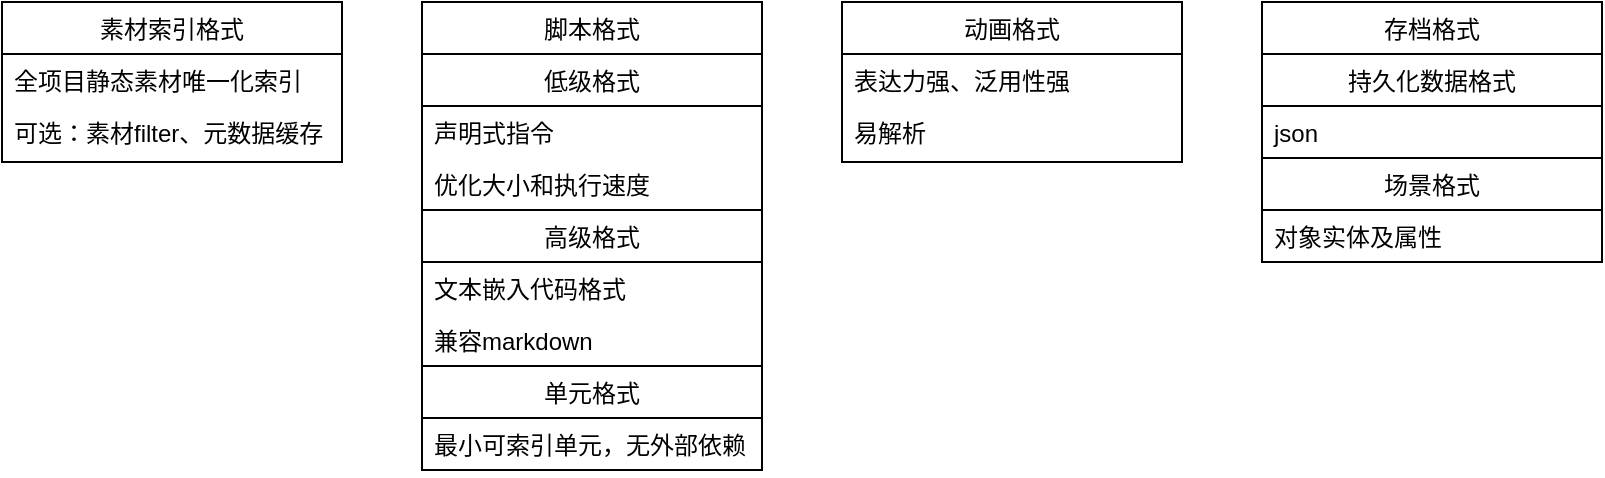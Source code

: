 <mxfile version="20.8.21" type="device"><diagram id="C5RBs43oDa-KdzZeNtuy" name="Page-1"><mxGraphModel dx="1066" dy="564" grid="1" gridSize="10" guides="1" tooltips="1" connect="1" arrows="1" fold="1" page="1" pageScale="1" pageWidth="827" pageHeight="1169" math="0" shadow="0"><root><mxCell id="WIyWlLk6GJQsqaUBKTNV-0"/><mxCell id="WIyWlLk6GJQsqaUBKTNV-1" parent="WIyWlLk6GJQsqaUBKTNV-0"/><mxCell id="zkfFHV4jXpPFQw0GAbJ--0" value="素材索引格式" style="swimlane;fontStyle=0;align=center;verticalAlign=top;childLayout=stackLayout;horizontal=1;startSize=26;horizontalStack=0;resizeParent=1;resizeLast=0;collapsible=1;marginBottom=0;rounded=0;shadow=0;strokeWidth=1;" parent="WIyWlLk6GJQsqaUBKTNV-1" vertex="1"><mxGeometry x="100" y="110" width="170" height="80" as="geometry"><mxRectangle x="230" y="140" width="160" height="26" as="alternateBounds"/></mxGeometry></mxCell><mxCell id="zkfFHV4jXpPFQw0GAbJ--1" value="全项目静态素材唯一化索引" style="text;align=left;verticalAlign=top;spacingLeft=4;spacingRight=4;overflow=hidden;rotatable=0;points=[[0,0.5],[1,0.5]];portConstraint=eastwest;" parent="zkfFHV4jXpPFQw0GAbJ--0" vertex="1"><mxGeometry y="26" width="170" height="26" as="geometry"/></mxCell><mxCell id="zkfFHV4jXpPFQw0GAbJ--2" value="可选：素材filter、元数据缓存" style="text;align=left;verticalAlign=top;spacingLeft=4;spacingRight=4;overflow=hidden;rotatable=0;points=[[0,0.5],[1,0.5]];portConstraint=eastwest;rounded=0;shadow=0;html=0;" parent="zkfFHV4jXpPFQw0GAbJ--0" vertex="1"><mxGeometry y="52" width="170" height="26" as="geometry"/></mxCell><mxCell id="bM7ppDFWDu40UWwr5Pl4-0" value="脚本格式" style="swimlane;fontStyle=0;align=center;verticalAlign=top;childLayout=stackLayout;horizontal=1;startSize=26;horizontalStack=0;resizeParent=1;resizeLast=0;collapsible=1;marginBottom=0;rounded=0;shadow=0;strokeWidth=1;" vertex="1" parent="WIyWlLk6GJQsqaUBKTNV-1"><mxGeometry x="310" y="110" width="170" height="234" as="geometry"><mxRectangle x="230" y="140" width="160" height="26" as="alternateBounds"/></mxGeometry></mxCell><mxCell id="bM7ppDFWDu40UWwr5Pl4-3" value="低级格式" style="swimlane;fontStyle=0;childLayout=stackLayout;horizontal=1;startSize=26;fillColor=none;horizontalStack=0;resizeParent=1;resizeParentMax=0;resizeLast=0;collapsible=1;marginBottom=0;" vertex="1" parent="bM7ppDFWDu40UWwr5Pl4-0"><mxGeometry y="26" width="170" height="78" as="geometry"/></mxCell><mxCell id="bM7ppDFWDu40UWwr5Pl4-4" value="声明式指令" style="text;strokeColor=none;fillColor=none;align=left;verticalAlign=top;spacingLeft=4;spacingRight=4;overflow=hidden;rotatable=0;points=[[0,0.5],[1,0.5]];portConstraint=eastwest;" vertex="1" parent="bM7ppDFWDu40UWwr5Pl4-3"><mxGeometry y="26" width="170" height="26" as="geometry"/></mxCell><mxCell id="bM7ppDFWDu40UWwr5Pl4-5" value="优化大小和执行速度" style="text;strokeColor=none;fillColor=none;align=left;verticalAlign=top;spacingLeft=4;spacingRight=4;overflow=hidden;rotatable=0;points=[[0,0.5],[1,0.5]];portConstraint=eastwest;" vertex="1" parent="bM7ppDFWDu40UWwr5Pl4-3"><mxGeometry y="52" width="170" height="26" as="geometry"/></mxCell><mxCell id="bM7ppDFWDu40UWwr5Pl4-7" value="高级格式" style="swimlane;fontStyle=0;childLayout=stackLayout;horizontal=1;startSize=26;fillColor=none;horizontalStack=0;resizeParent=1;resizeParentMax=0;resizeLast=0;collapsible=1;marginBottom=0;" vertex="1" parent="bM7ppDFWDu40UWwr5Pl4-0"><mxGeometry y="104" width="170" height="78" as="geometry"/></mxCell><mxCell id="bM7ppDFWDu40UWwr5Pl4-8" value="文本嵌入代码格式" style="text;strokeColor=none;fillColor=none;align=left;verticalAlign=top;spacingLeft=4;spacingRight=4;overflow=hidden;rotatable=0;points=[[0,0.5],[1,0.5]];portConstraint=eastwest;" vertex="1" parent="bM7ppDFWDu40UWwr5Pl4-7"><mxGeometry y="26" width="170" height="26" as="geometry"/></mxCell><mxCell id="bM7ppDFWDu40UWwr5Pl4-10" value="兼容markdown" style="text;strokeColor=none;fillColor=none;align=left;verticalAlign=top;spacingLeft=4;spacingRight=4;overflow=hidden;rotatable=0;points=[[0,0.5],[1,0.5]];portConstraint=eastwest;" vertex="1" parent="bM7ppDFWDu40UWwr5Pl4-7"><mxGeometry y="52" width="170" height="26" as="geometry"/></mxCell><mxCell id="bM7ppDFWDu40UWwr5Pl4-25" value="单元格式" style="swimlane;fontStyle=0;childLayout=stackLayout;horizontal=1;startSize=26;fillColor=none;horizontalStack=0;resizeParent=1;resizeParentMax=0;resizeLast=0;collapsible=1;marginBottom=0;" vertex="1" parent="bM7ppDFWDu40UWwr5Pl4-0"><mxGeometry y="182" width="170" height="52" as="geometry"/></mxCell><mxCell id="bM7ppDFWDu40UWwr5Pl4-26" value="最小可索引单元，无外部依赖" style="text;strokeColor=none;fillColor=none;align=left;verticalAlign=top;spacingLeft=4;spacingRight=4;overflow=hidden;rotatable=0;points=[[0,0.5],[1,0.5]];portConstraint=eastwest;" vertex="1" parent="bM7ppDFWDu40UWwr5Pl4-25"><mxGeometry y="26" width="170" height="26" as="geometry"/></mxCell><mxCell id="bM7ppDFWDu40UWwr5Pl4-11" value="动画格式" style="swimlane;fontStyle=0;align=center;verticalAlign=top;childLayout=stackLayout;horizontal=1;startSize=26;horizontalStack=0;resizeParent=1;resizeLast=0;collapsible=1;marginBottom=0;rounded=0;shadow=0;strokeWidth=1;" vertex="1" parent="WIyWlLk6GJQsqaUBKTNV-1"><mxGeometry x="520" y="110" width="170" height="80" as="geometry"><mxRectangle x="230" y="140" width="160" height="26" as="alternateBounds"/></mxGeometry></mxCell><mxCell id="bM7ppDFWDu40UWwr5Pl4-12" value="表达力强、泛用性强" style="text;align=left;verticalAlign=top;spacingLeft=4;spacingRight=4;overflow=hidden;rotatable=0;points=[[0,0.5],[1,0.5]];portConstraint=eastwest;" vertex="1" parent="bM7ppDFWDu40UWwr5Pl4-11"><mxGeometry y="26" width="170" height="26" as="geometry"/></mxCell><mxCell id="bM7ppDFWDu40UWwr5Pl4-13" value="易解析" style="text;align=left;verticalAlign=top;spacingLeft=4;spacingRight=4;overflow=hidden;rotatable=0;points=[[0,0.5],[1,0.5]];portConstraint=eastwest;rounded=0;shadow=0;html=0;" vertex="1" parent="bM7ppDFWDu40UWwr5Pl4-11"><mxGeometry y="52" width="170" height="26" as="geometry"/></mxCell><mxCell id="bM7ppDFWDu40UWwr5Pl4-17" value="存档格式" style="swimlane;fontStyle=0;align=center;verticalAlign=top;childLayout=stackLayout;horizontal=1;startSize=26;horizontalStack=0;resizeParent=1;resizeLast=0;collapsible=1;marginBottom=0;rounded=0;shadow=0;strokeWidth=1;" vertex="1" parent="WIyWlLk6GJQsqaUBKTNV-1"><mxGeometry x="730" y="110" width="170" height="130" as="geometry"><mxRectangle x="230" y="140" width="160" height="26" as="alternateBounds"/></mxGeometry></mxCell><mxCell id="bM7ppDFWDu40UWwr5Pl4-18" value="持久化数据格式" style="swimlane;fontStyle=0;childLayout=stackLayout;horizontal=1;startSize=26;fillColor=none;horizontalStack=0;resizeParent=1;resizeParentMax=0;resizeLast=0;collapsible=1;marginBottom=0;" vertex="1" parent="bM7ppDFWDu40UWwr5Pl4-17"><mxGeometry y="26" width="170" height="52" as="geometry"/></mxCell><mxCell id="bM7ppDFWDu40UWwr5Pl4-19" value="json" style="text;strokeColor=none;fillColor=none;align=left;verticalAlign=top;spacingLeft=4;spacingRight=4;overflow=hidden;rotatable=0;points=[[0,0.5],[1,0.5]];portConstraint=eastwest;" vertex="1" parent="bM7ppDFWDu40UWwr5Pl4-18"><mxGeometry y="26" width="170" height="26" as="geometry"/></mxCell><mxCell id="bM7ppDFWDu40UWwr5Pl4-21" value="场景格式" style="swimlane;fontStyle=0;childLayout=stackLayout;horizontal=1;startSize=26;fillColor=none;horizontalStack=0;resizeParent=1;resizeParentMax=0;resizeLast=0;collapsible=1;marginBottom=0;" vertex="1" parent="bM7ppDFWDu40UWwr5Pl4-17"><mxGeometry y="78" width="170" height="52" as="geometry"/></mxCell><mxCell id="bM7ppDFWDu40UWwr5Pl4-22" value="对象实体及属性" style="text;strokeColor=none;fillColor=none;align=left;verticalAlign=top;spacingLeft=4;spacingRight=4;overflow=hidden;rotatable=0;points=[[0,0.5],[1,0.5]];portConstraint=eastwest;" vertex="1" parent="bM7ppDFWDu40UWwr5Pl4-21"><mxGeometry y="26" width="170" height="26" as="geometry"/></mxCell></root></mxGraphModel></diagram></mxfile>